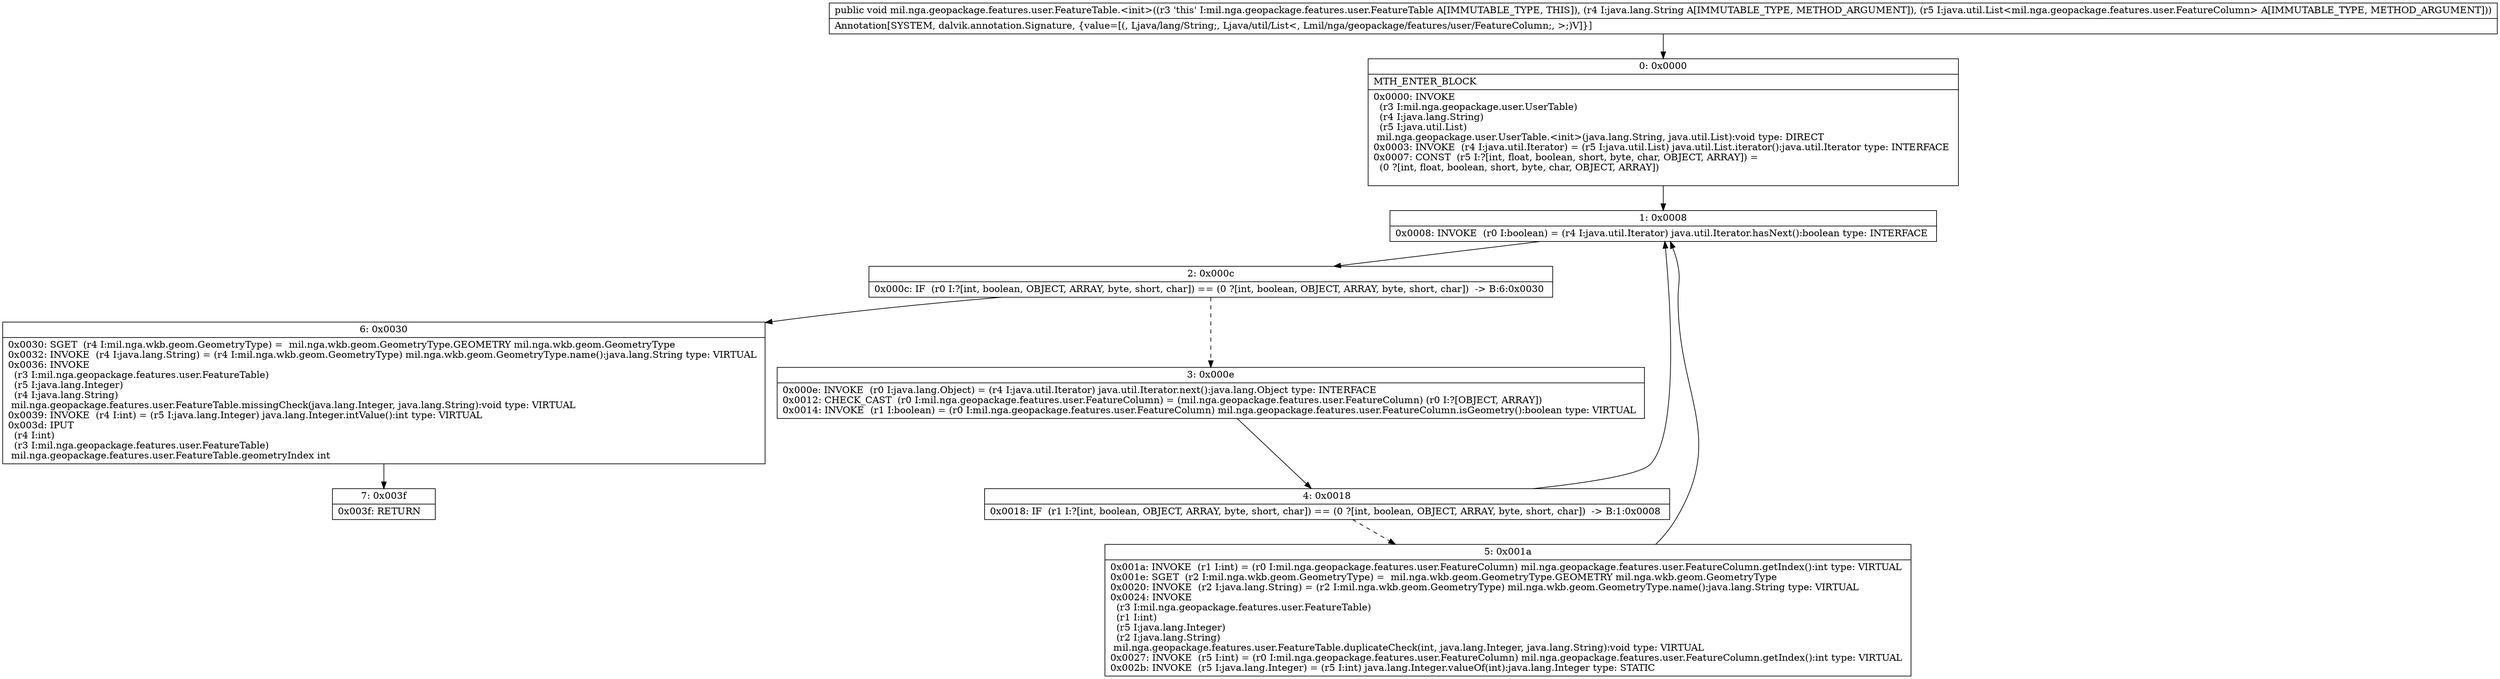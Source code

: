digraph "CFG formil.nga.geopackage.features.user.FeatureTable.\<init\>(Ljava\/lang\/String;Ljava\/util\/List;)V" {
Node_0 [shape=record,label="{0\:\ 0x0000|MTH_ENTER_BLOCK\l|0x0000: INVOKE  \l  (r3 I:mil.nga.geopackage.user.UserTable)\l  (r4 I:java.lang.String)\l  (r5 I:java.util.List)\l mil.nga.geopackage.user.UserTable.\<init\>(java.lang.String, java.util.List):void type: DIRECT \l0x0003: INVOKE  (r4 I:java.util.Iterator) = (r5 I:java.util.List) java.util.List.iterator():java.util.Iterator type: INTERFACE \l0x0007: CONST  (r5 I:?[int, float, boolean, short, byte, char, OBJECT, ARRAY]) = \l  (0 ?[int, float, boolean, short, byte, char, OBJECT, ARRAY])\l \l}"];
Node_1 [shape=record,label="{1\:\ 0x0008|0x0008: INVOKE  (r0 I:boolean) = (r4 I:java.util.Iterator) java.util.Iterator.hasNext():boolean type: INTERFACE \l}"];
Node_2 [shape=record,label="{2\:\ 0x000c|0x000c: IF  (r0 I:?[int, boolean, OBJECT, ARRAY, byte, short, char]) == (0 ?[int, boolean, OBJECT, ARRAY, byte, short, char])  \-\> B:6:0x0030 \l}"];
Node_3 [shape=record,label="{3\:\ 0x000e|0x000e: INVOKE  (r0 I:java.lang.Object) = (r4 I:java.util.Iterator) java.util.Iterator.next():java.lang.Object type: INTERFACE \l0x0012: CHECK_CAST  (r0 I:mil.nga.geopackage.features.user.FeatureColumn) = (mil.nga.geopackage.features.user.FeatureColumn) (r0 I:?[OBJECT, ARRAY]) \l0x0014: INVOKE  (r1 I:boolean) = (r0 I:mil.nga.geopackage.features.user.FeatureColumn) mil.nga.geopackage.features.user.FeatureColumn.isGeometry():boolean type: VIRTUAL \l}"];
Node_4 [shape=record,label="{4\:\ 0x0018|0x0018: IF  (r1 I:?[int, boolean, OBJECT, ARRAY, byte, short, char]) == (0 ?[int, boolean, OBJECT, ARRAY, byte, short, char])  \-\> B:1:0x0008 \l}"];
Node_5 [shape=record,label="{5\:\ 0x001a|0x001a: INVOKE  (r1 I:int) = (r0 I:mil.nga.geopackage.features.user.FeatureColumn) mil.nga.geopackage.features.user.FeatureColumn.getIndex():int type: VIRTUAL \l0x001e: SGET  (r2 I:mil.nga.wkb.geom.GeometryType) =  mil.nga.wkb.geom.GeometryType.GEOMETRY mil.nga.wkb.geom.GeometryType \l0x0020: INVOKE  (r2 I:java.lang.String) = (r2 I:mil.nga.wkb.geom.GeometryType) mil.nga.wkb.geom.GeometryType.name():java.lang.String type: VIRTUAL \l0x0024: INVOKE  \l  (r3 I:mil.nga.geopackage.features.user.FeatureTable)\l  (r1 I:int)\l  (r5 I:java.lang.Integer)\l  (r2 I:java.lang.String)\l mil.nga.geopackage.features.user.FeatureTable.duplicateCheck(int, java.lang.Integer, java.lang.String):void type: VIRTUAL \l0x0027: INVOKE  (r5 I:int) = (r0 I:mil.nga.geopackage.features.user.FeatureColumn) mil.nga.geopackage.features.user.FeatureColumn.getIndex():int type: VIRTUAL \l0x002b: INVOKE  (r5 I:java.lang.Integer) = (r5 I:int) java.lang.Integer.valueOf(int):java.lang.Integer type: STATIC \l}"];
Node_6 [shape=record,label="{6\:\ 0x0030|0x0030: SGET  (r4 I:mil.nga.wkb.geom.GeometryType) =  mil.nga.wkb.geom.GeometryType.GEOMETRY mil.nga.wkb.geom.GeometryType \l0x0032: INVOKE  (r4 I:java.lang.String) = (r4 I:mil.nga.wkb.geom.GeometryType) mil.nga.wkb.geom.GeometryType.name():java.lang.String type: VIRTUAL \l0x0036: INVOKE  \l  (r3 I:mil.nga.geopackage.features.user.FeatureTable)\l  (r5 I:java.lang.Integer)\l  (r4 I:java.lang.String)\l mil.nga.geopackage.features.user.FeatureTable.missingCheck(java.lang.Integer, java.lang.String):void type: VIRTUAL \l0x0039: INVOKE  (r4 I:int) = (r5 I:java.lang.Integer) java.lang.Integer.intValue():int type: VIRTUAL \l0x003d: IPUT  \l  (r4 I:int)\l  (r3 I:mil.nga.geopackage.features.user.FeatureTable)\l mil.nga.geopackage.features.user.FeatureTable.geometryIndex int \l}"];
Node_7 [shape=record,label="{7\:\ 0x003f|0x003f: RETURN   \l}"];
MethodNode[shape=record,label="{public void mil.nga.geopackage.features.user.FeatureTable.\<init\>((r3 'this' I:mil.nga.geopackage.features.user.FeatureTable A[IMMUTABLE_TYPE, THIS]), (r4 I:java.lang.String A[IMMUTABLE_TYPE, METHOD_ARGUMENT]), (r5 I:java.util.List\<mil.nga.geopackage.features.user.FeatureColumn\> A[IMMUTABLE_TYPE, METHOD_ARGUMENT]))  | Annotation[SYSTEM, dalvik.annotation.Signature, \{value=[(, Ljava\/lang\/String;, Ljava\/util\/List\<, Lmil\/nga\/geopackage\/features\/user\/FeatureColumn;, \>;)V]\}]\l}"];
MethodNode -> Node_0;
Node_0 -> Node_1;
Node_1 -> Node_2;
Node_2 -> Node_3[style=dashed];
Node_2 -> Node_6;
Node_3 -> Node_4;
Node_4 -> Node_1;
Node_4 -> Node_5[style=dashed];
Node_5 -> Node_1;
Node_6 -> Node_7;
}

